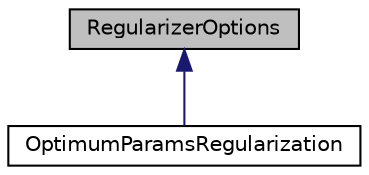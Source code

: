 digraph "RegularizerOptions"
{
 // INTERACTIVE_SVG=YES
 // LATEX_PDF_SIZE
  edge [fontname="Helvetica",fontsize="10",labelfontname="Helvetica",labelfontsize="10"];
  node [fontname="Helvetica",fontsize="10",shape=record];
  Node1 [label="RegularizerOptions",height=0.2,width=0.4,color="black", fillcolor="grey75", style="filled", fontcolor="black",tooltip="A type that describes the options for regularizing linear constraints."];
  Node1 -> Node2 [dir="back",color="midnightblue",fontsize="10",style="solid",fontname="Helvetica"];
  Node2 [label="OptimumParamsRegularization",height=0.2,width=0.4,color="black", fillcolor="white", style="filled",URL="$structReaktoro_1_1OptimumParamsRegularization.html",tooltip="A type that describes the regularization options for the optimisation calculation."];
}
